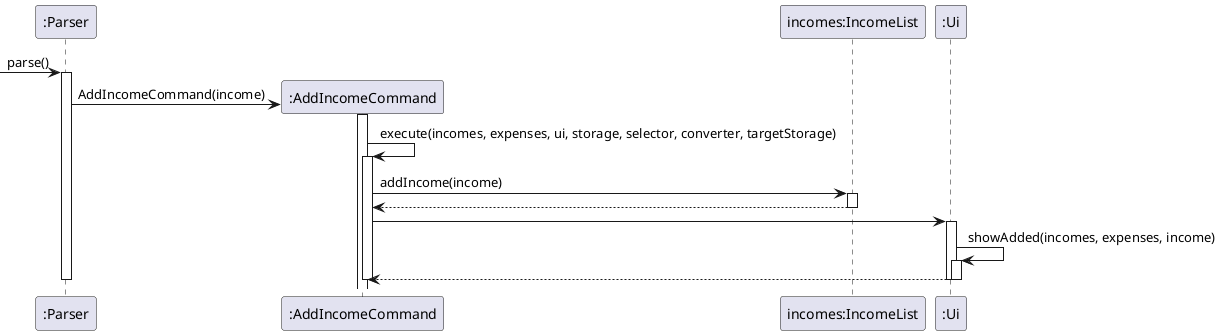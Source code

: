 @startuml

participant ":Parser" as Parser
participant ":AddIncomeCommand" as AddIncomeCommand
participant "incomes:IncomeList" as IncomeList
participant ":Ui" as Ui

[-> Parser : parse()
activate Parser

create AddIncomeCommand
Parser -> AddIncomeCommand : AddIncomeCommand(income)

activate AddIncomeCommand
AddIncomeCommand -> AddIncomeCommand : execute(incomes, expenses, ui, storage, selector, converter, targetStorage)

activate AddIncomeCommand
AddIncomeCommand -> IncomeList : addIncome(income)

activate IncomeList
IncomeList --> AddIncomeCommand
deactivate IncomeList

AddIncomeCommand -> Ui

activate Ui
Ui -> Ui : showAdded(incomes, expenses, income)
activate Ui
Ui --> AddIncomeCommand
deactivate Ui

deactivate AddIncomeCommand
deactivate IncomeList
deactivate Parser
deactivate Ui

@enduml